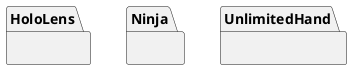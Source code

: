 @startuml

package HoloLens as HL{

}

package Ninja{
    
}


package UnlimitedHand as UH{

}
@enduml
